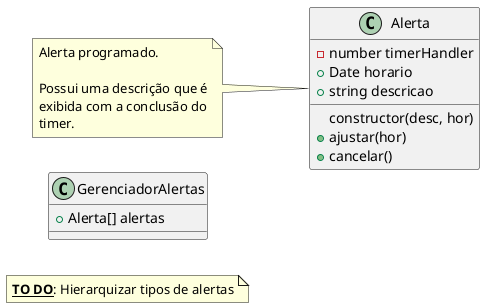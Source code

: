 @startuml "Classes"

left to right direction

note "<b><u>TO DO</u></b>: Hierarquizar tipos de alertas" as N1

class GerenciadorAlertas {
  + Alerta[] alertas
}

class Alerta {
  - number timerHandler
  + Date horario
  + string descricao
  constructor(desc, hor)
  + ajustar(hor)
  + cancelar()
}
note left of Alerta : Alerta programado.\n\nPossui uma descrição que é\nexibida com a conclusão do\ntimer.

@enduml
